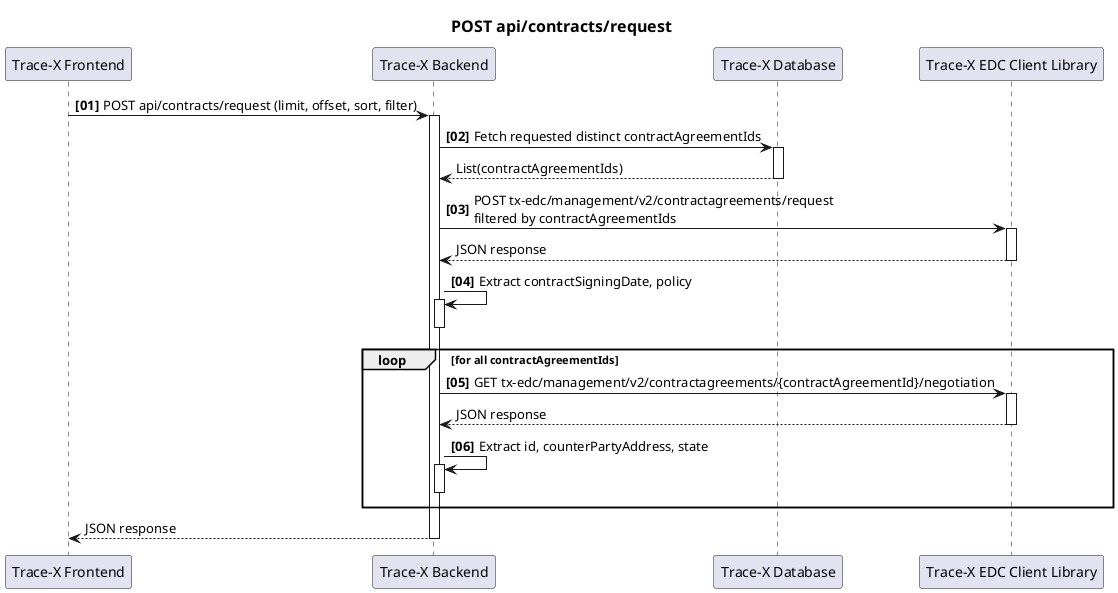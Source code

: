 @startuml
title
    ==POST api/contracts/request
end title

autonumber "<B>[00]"

participant "Trace-X Frontend" as FE order 0
participant "Trace-X Backend" as BE order 1
participant "Trace-X Database" as DB order 2
participant "Trace-X EDC Client Library" as EDC order 3

FE -> BE: POST api/contracts/request (limit, offset, sort, filter)

activate BE
BE -> DB: Fetch requested distinct contractAgreementIds
activate DB
autonumber stop
DB --> BE: List(contractAgreementIds)
autonumber resume
deactivate DB

BE -> EDC: POST tx-edc/management/v2/contractagreements/request \nfiltered by contractAgreementIds
activate EDC
autonumber stop
EDC --> BE: JSON response
autonumber resume
deactivate EDC
BE -> BE: Extract contractSigningDate, policy
activate BE
deactivate BE

loop for all contractAgreementIds
BE -> EDC: GET tx-edc/management/v2/contractagreements/{contractAgreementId}/negotiation
activate EDC
autonumber stop
EDC --> BE: JSON response
autonumber resume
deactivate EDC
BE -> BE: Extract id, counterPartyAddress, state
activate BE
deactivate BE
end

autonumber stop
BE --> FE: JSON response
autonumber resume
deactivate BE

@enduml
